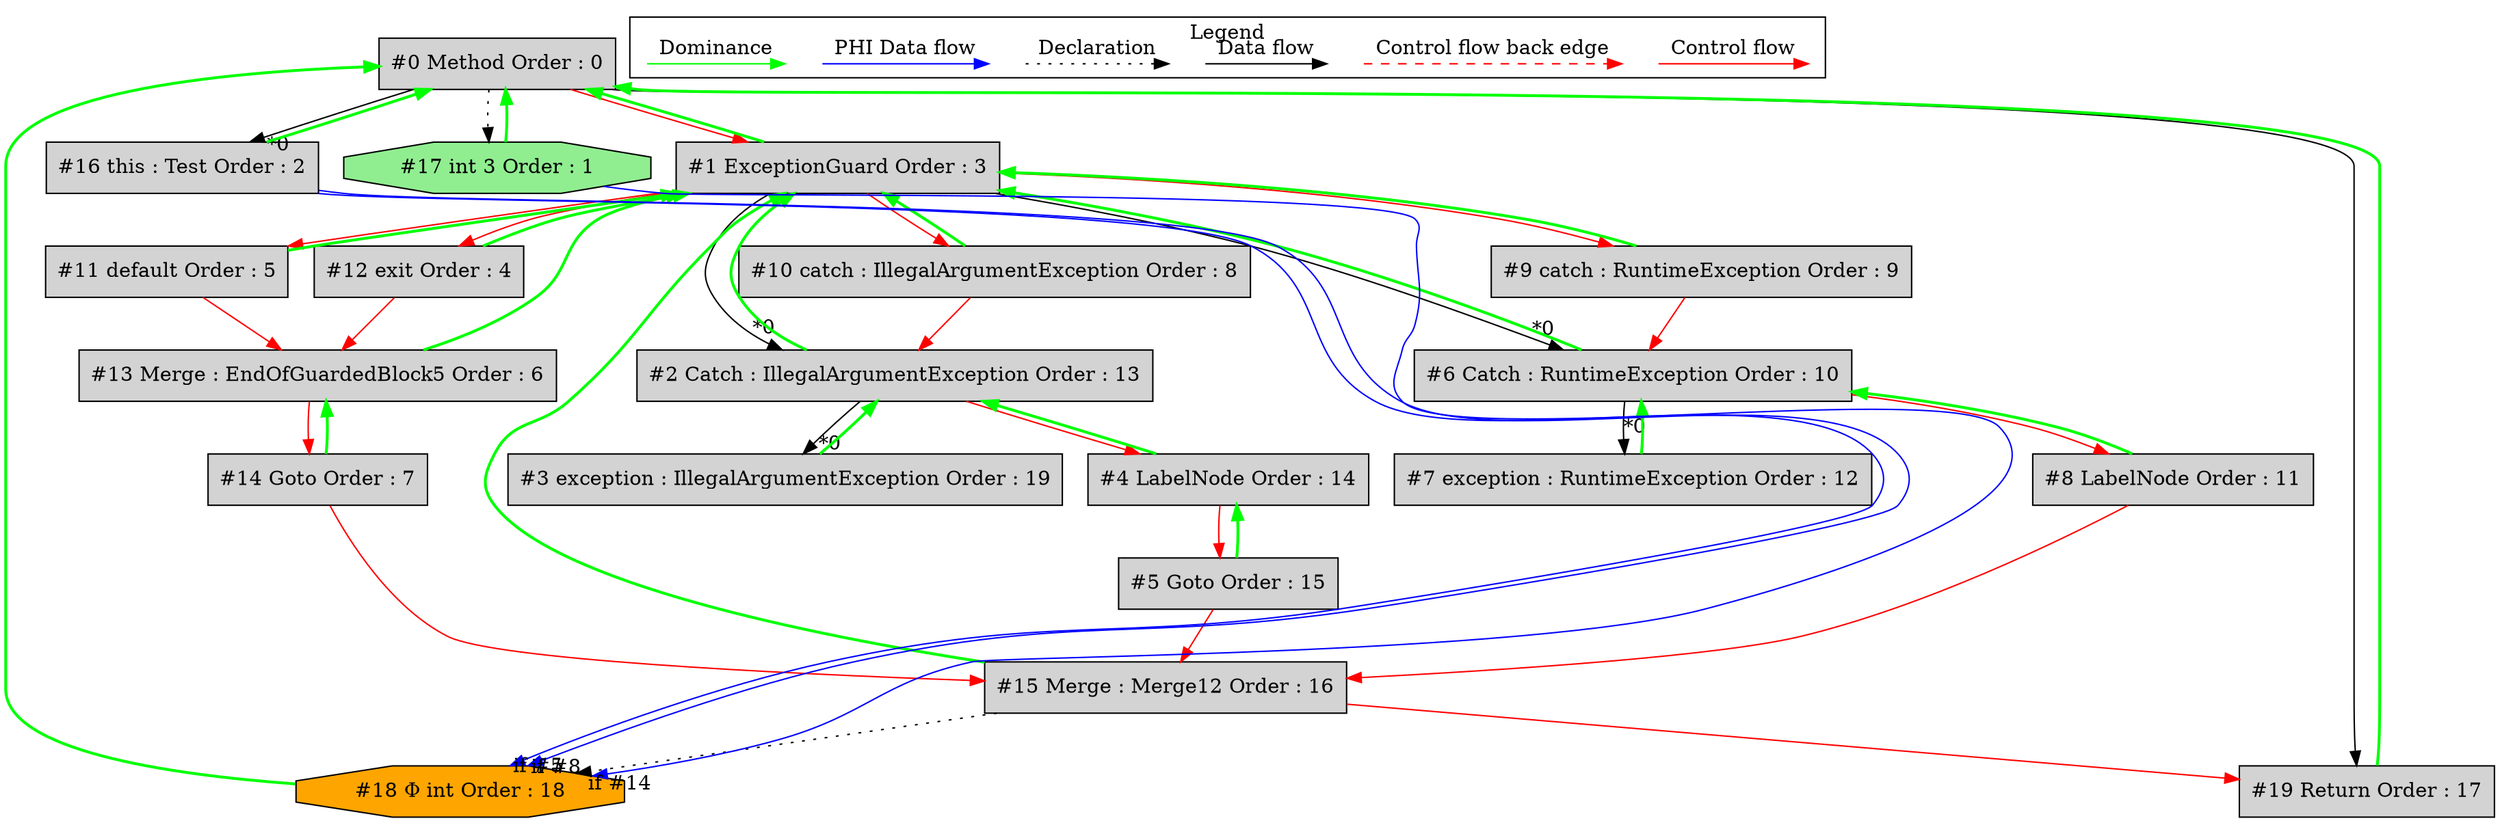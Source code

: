 digraph debugoutput {
 node0[label="#0 Method Order : 0",shape=box, fillcolor=lightgrey, style=filled];
 node1[label="#1 ExceptionGuard Order : 3",shape=box, fillcolor=lightgrey, style=filled];
 node1 -> node0[dir="forward" color="green" penwidth="2"];
 node0 -> node1[labeldistance=2, color=red, fontcolor=red];
 node2[label="#2 Catch : IllegalArgumentException Order : 13",shape=box, fillcolor=lightgrey, style=filled];
 node2 -> node1[dir="forward" color="green" penwidth="2"];
 node1 -> node2[headlabel="*0", labeldistance=2];
 node10 -> node2[labeldistance=2, color=red, fontcolor=red];
 node3[label="#3 exception : IllegalArgumentException Order : 19",shape=box, fillcolor=lightgrey, style=filled];
 node3 -> node2[dir="forward" color="green" penwidth="2"];
 node2 -> node3[headlabel="*0", labeldistance=2];
 node4[label="#4 LabelNode Order : 14",shape=box, fillcolor=lightgrey, style=filled];
 node4 -> node2[dir="forward" color="green" penwidth="2"];
 node2 -> node4[labeldistance=2, color=red, fontcolor=red];
 node5[label="#5 Goto Order : 15",shape=box, fillcolor=lightgrey, style=filled];
 node5 -> node4[dir="forward" color="green" penwidth="2"];
 node4 -> node5[labeldistance=2, color=red, fontcolor=red];
 node6[label="#6 Catch : RuntimeException Order : 10",shape=box, fillcolor=lightgrey, style=filled];
 node6 -> node1[dir="forward" color="green" penwidth="2"];
 node1 -> node6[headlabel="*0", labeldistance=2];
 node9 -> node6[labeldistance=2, color=red, fontcolor=red];
 node7[label="#7 exception : RuntimeException Order : 12",shape=box, fillcolor=lightgrey, style=filled];
 node7 -> node6[dir="forward" color="green" penwidth="2"];
 node6 -> node7[headlabel="*0", labeldistance=2];
 node8[label="#8 LabelNode Order : 11",shape=box, fillcolor=lightgrey, style=filled];
 node8 -> node6[dir="forward" color="green" penwidth="2"];
 node6 -> node8[labeldistance=2, color=red, fontcolor=red];
 node9[label="#9 catch : RuntimeException Order : 9",shape=box, fillcolor=lightgrey, style=filled];
 node9 -> node1[dir="forward" color="green" penwidth="2"];
 node1 -> node9[labeldistance=2, color=red, fontcolor=red];
 node10[label="#10 catch : IllegalArgumentException Order : 8",shape=box, fillcolor=lightgrey, style=filled];
 node10 -> node1[dir="forward" color="green" penwidth="2"];
 node1 -> node10[labeldistance=2, color=red, fontcolor=red];
 node11[label="#11 default Order : 5",shape=box, fillcolor=lightgrey, style=filled];
 node11 -> node1[dir="forward" color="green" penwidth="2"];
 node1 -> node11[labeldistance=2, color=red, fontcolor=red];
 node12[label="#12 exit Order : 4",shape=box, fillcolor=lightgrey, style=filled];
 node12 -> node1[dir="forward" color="green" penwidth="2"];
 node1 -> node12[labeldistance=2, color=red, fontcolor=red];
 node13[label="#13 Merge : EndOfGuardedBlock5 Order : 6",shape=box, fillcolor=lightgrey, style=filled];
 node13 -> node1[dir="forward" color="green" penwidth="2"];
 node11 -> node13[labeldistance=2, color=red, fontcolor=red];
 node12 -> node13[labeldistance=2, color=red, fontcolor=red];
 node14[label="#14 Goto Order : 7",shape=box, fillcolor=lightgrey, style=filled];
 node14 -> node13[dir="forward" color="green" penwidth="2"];
 node13 -> node14[labeldistance=2, color=red, fontcolor=red];
 node15[label="#15 Merge : Merge12 Order : 16",shape=box, fillcolor=lightgrey, style=filled];
 node15 -> node1[dir="forward" color="green" penwidth="2"];
 node14 -> node15[labeldistance=2, color=red, fontcolor=red];
 node5 -> node15[labeldistance=2, color=red, fontcolor=red];
 node8 -> node15[labeldistance=2, color=red, fontcolor=red];
 node16[label="#16 this : Test Order : 2",shape=box, fillcolor=lightgrey, style=filled];
 node16 -> node0[dir="forward" color="green" penwidth="2"];
 node0 -> node16[headlabel="*0", labeldistance=2];
 node17[label="#17 int 3 Order : 1",shape=octagon, fillcolor=lightgreen, style=filled];
 node17 -> node0[dir="forward" color="green" penwidth="2"];
 node0 -> node17[style=dotted];
 node18[label="#18 Φ int Order : 18",shape=octagon, fillcolor=orange, style=filled];
 node18 -> node0[dir="forward" color="green" penwidth="2"];
 node15 -> node18[style=dotted];
 node17 -> node18[headlabel="if #14", labeldistance=2, color=blue, constraint=false];
 node16 -> node18[headlabel="if #5", labeldistance=2, color=blue, constraint=false];
 node16 -> node18[headlabel="if #8", labeldistance=2, color=blue, constraint=false];
 node19[label="#19 Return Order : 17",shape=box, fillcolor=lightgrey, style=filled];
 node19 -> node0[dir="forward" color="green" penwidth="2"];
 node15 -> node19[labeldistance=2, color=red, fontcolor=red];
 node0 -> node19;
 subgraph cluster_000 {
  label = "Legend";
  node [shape=point]
  {
   rank=same;
   c0 [style = invis];
   c1 [style = invis];
   c2 [style = invis];
   c3 [style = invis];
   d0 [style = invis];
   d1 [style = invis];
   d2 [style = invis];
   d3 [style = invis];
   d4 [style = invis];
   d5 [style = invis];
   d6 [style = invis];
   d7 [style = invis];
  }
  c0 -> c1 [label="Control flow", style=solid, color=red]
  c2 -> c3 [label="Control flow back edge", style=dashed, color=red]
  d0 -> d1 [label="Data flow"]
  d2 -> d3 [label="Declaration", style=dotted]
  d4 -> d5 [label="PHI Data flow", color=blue]
  d6 -> d7 [label="Dominance", color=green]
 }

}
